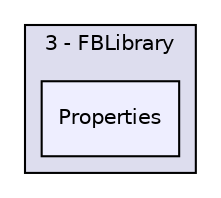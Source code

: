 digraph "D:/Projets/Final-Bomber/3 - FBLibrary/Properties" {
  compound=true
  node [ fontsize="10", fontname="Helvetica"];
  edge [ labelfontsize="10", labelfontname="Helvetica"];
  subgraph clusterdir_33bf69db0a2e95912537fb4659309f70 {
    graph [ bgcolor="#ddddee", pencolor="black", label="3 - FBLibrary" fontname="Helvetica", fontsize="10", URL="dir_33bf69db0a2e95912537fb4659309f70.html"]
  dir_2b4ab1a5a7edb7af76083d19b1665164 [shape=box, label="Properties", style="filled", fillcolor="#eeeeff", pencolor="black", URL="dir_2b4ab1a5a7edb7af76083d19b1665164.html"];
  }
}
